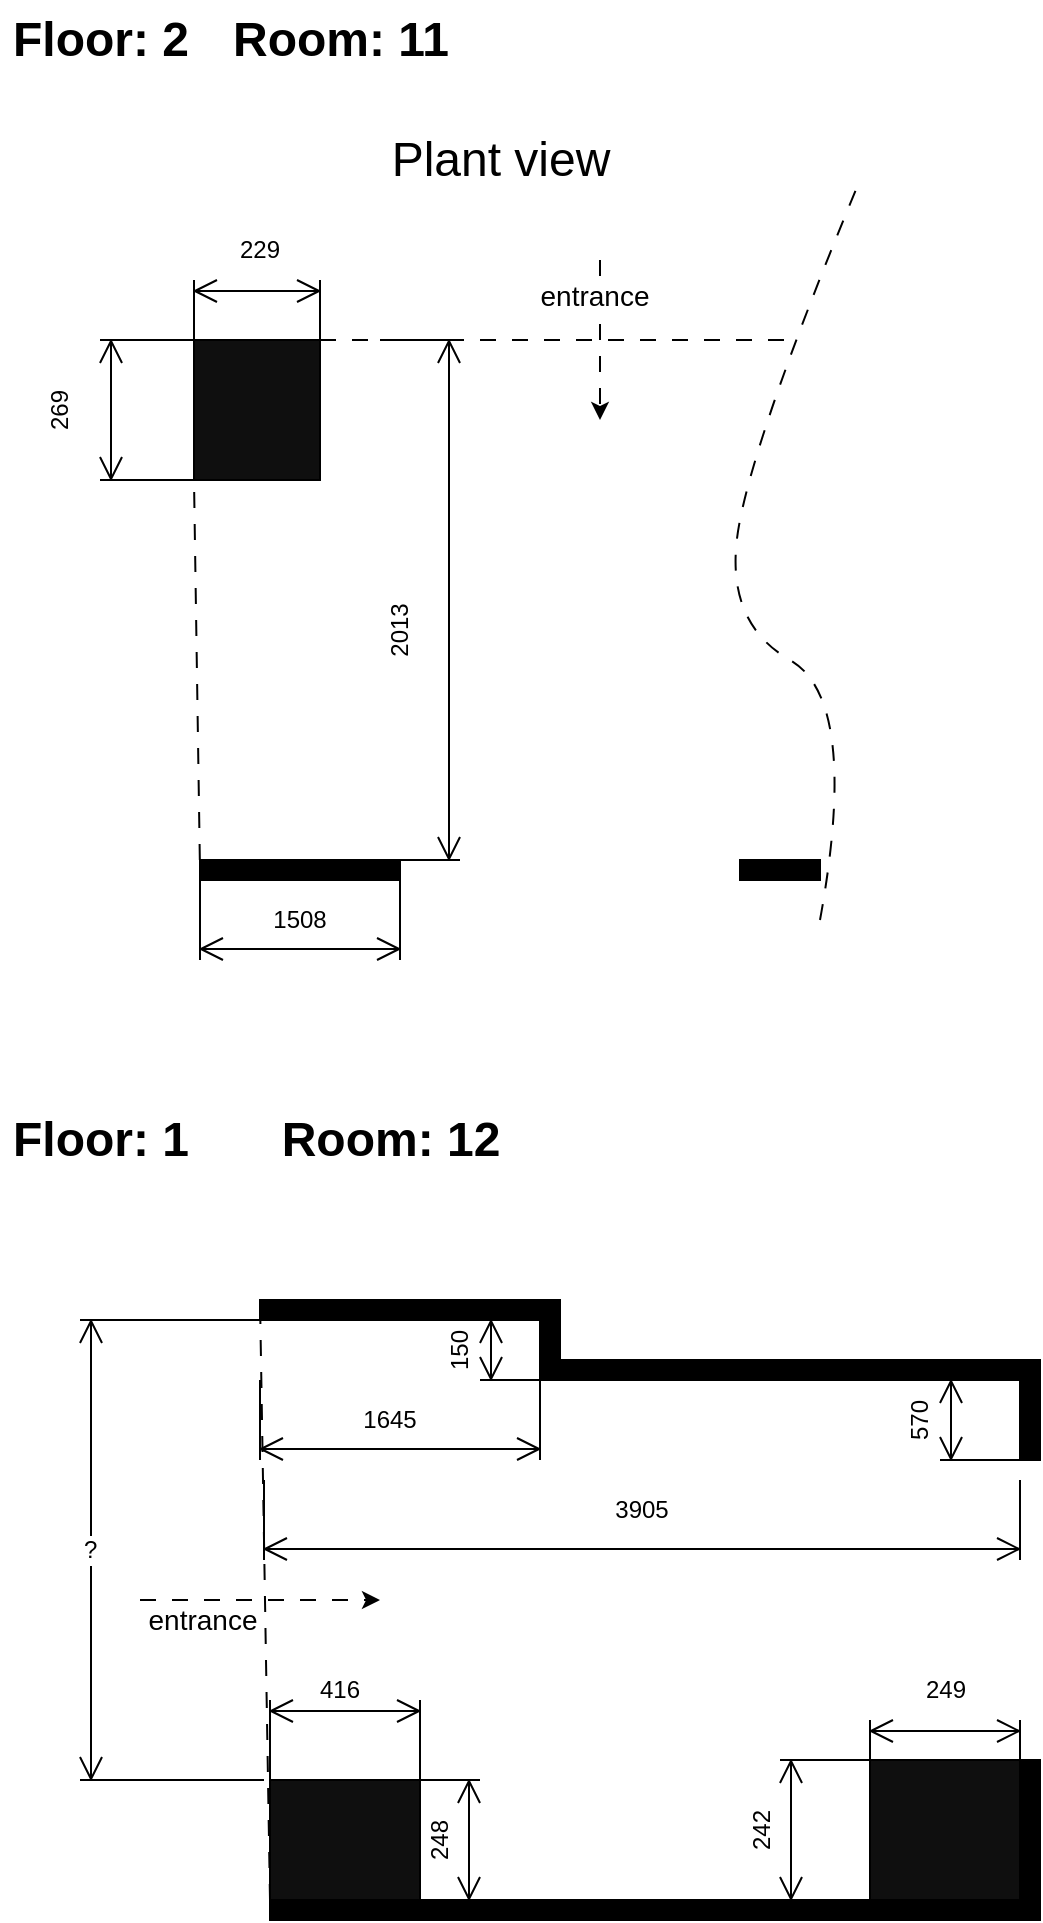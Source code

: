 <mxfile version="20.8.5" type="github">
  <diagram id="Hkj4WFlvK4-08UBy-HWi" name="Page-1">
    <mxGraphModel dx="1218" dy="785" grid="1" gridSize="10" guides="1" tooltips="1" connect="1" arrows="1" fold="1" page="1" pageScale="1" pageWidth="850" pageHeight="1100" math="0" shadow="0">
      <root>
        <mxCell id="0" />
        <mxCell id="1" parent="0" />
        <mxCell id="1bVyddex_vhO6T4n7lc5-1" value="Floor: 2" style="text;strokeColor=none;fillColor=none;html=1;fontSize=24;fontStyle=1;verticalAlign=middle;align=center;" parent="1" vertex="1">
          <mxGeometry x="40" y="40" width="100" height="40" as="geometry" />
        </mxCell>
        <mxCell id="1bVyddex_vhO6T4n7lc5-2" value="Room: 11" style="text;strokeColor=none;fillColor=none;html=1;fontSize=24;fontStyle=1;verticalAlign=middle;align=center;" parent="1" vertex="1">
          <mxGeometry x="160" y="40" width="100" height="40" as="geometry" />
        </mxCell>
        <mxCell id="1bVyddex_vhO6T4n7lc5-7" value="" style="verticalLabelPosition=bottom;html=1;verticalAlign=top;align=center;shape=mxgraph.floorplan.wall;fillColor=strokeColor;" parent="1" vertex="1">
          <mxGeometry x="410" y="470" width="40" height="10" as="geometry" />
        </mxCell>
        <mxCell id="1bVyddex_vhO6T4n7lc5-11" value="" style="verticalLabelPosition=bottom;html=1;verticalAlign=top;align=center;shape=mxgraph.floorplan.wall;fillColor=strokeColor;" parent="1" vertex="1">
          <mxGeometry x="140" y="470" width="100" height="10" as="geometry" />
        </mxCell>
        <mxCell id="1bVyddex_vhO6T4n7lc5-15" value="" style="rounded=0;whiteSpace=wrap;html=1;fillColor=#0F0F0F;" parent="1" vertex="1">
          <mxGeometry x="137" y="210" width="63" height="70" as="geometry" />
        </mxCell>
        <mxCell id="1bVyddex_vhO6T4n7lc5-17" value="Plant view" style="text;strokeColor=none;fillColor=none;html=1;fontSize=24;fontStyle=0;verticalAlign=middle;align=center;" parent="1" vertex="1">
          <mxGeometry x="240" y="100" width="100" height="40" as="geometry" />
        </mxCell>
        <mxCell id="1bVyddex_vhO6T4n7lc5-18" value="" style="endArrow=classic;html=1;rounded=0;dashed=1;dashPattern=8 8;" parent="1" edge="1">
          <mxGeometry width="50" height="50" relative="1" as="geometry">
            <mxPoint x="340" y="170" as="sourcePoint" />
            <mxPoint x="340" y="250" as="targetPoint" />
          </mxGeometry>
        </mxCell>
        <mxCell id="1bVyddex_vhO6T4n7lc5-19" value="entrance" style="edgeLabel;html=1;align=center;verticalAlign=middle;resizable=0;points=[];fontSize=14;" parent="1bVyddex_vhO6T4n7lc5-18" vertex="1" connectable="0">
          <mxGeometry x="-0.544" y="-3" relative="1" as="geometry">
            <mxPoint as="offset" />
          </mxGeometry>
        </mxCell>
        <mxCell id="1bVyddex_vhO6T4n7lc5-23" value="" style="shape=dimension;direction=west;whiteSpace=wrap;html=1;align=center;points=[];verticalAlign=top;spacingTop=-8;labelBackgroundColor=#ffffff;fillColor=#0F0F0F;" parent="1" vertex="1">
          <mxGeometry x="137" y="180" width="63" height="30" as="geometry" />
        </mxCell>
        <mxCell id="1bVyddex_vhO6T4n7lc5-24" value="" style="endArrow=none;dashed=1;html=1;rounded=0;dashPattern=8 8;exitX=1;exitY=0;exitDx=0;exitDy=0;" parent="1" source="1bVyddex_vhO6T4n7lc5-15" edge="1">
          <mxGeometry width="50" height="50" relative="1" as="geometry">
            <mxPoint x="470" y="330" as="sourcePoint" />
            <mxPoint x="440" y="210" as="targetPoint" />
          </mxGeometry>
        </mxCell>
        <mxCell id="1bVyddex_vhO6T4n7lc5-26" value="" style="endArrow=none;dashed=1;html=1;rounded=0;dashPattern=8 8;entryX=0;entryY=1;entryDx=0;entryDy=0;exitX=1;exitY=0.056;exitDx=0;exitDy=0;exitPerimeter=0;" parent="1" target="1bVyddex_vhO6T4n7lc5-15" edge="1">
          <mxGeometry width="50" height="50" relative="1" as="geometry">
            <mxPoint x="139.92" y="470" as="sourcePoint" />
            <mxPoint x="330" y="280" as="targetPoint" />
          </mxGeometry>
        </mxCell>
        <mxCell id="1bVyddex_vhO6T4n7lc5-28" value="" style="curved=1;endArrow=none;html=1;rounded=0;dashed=1;dashPattern=8 8;strokeColor=default;endFill=0;" parent="1" edge="1">
          <mxGeometry width="50" height="50" relative="1" as="geometry">
            <mxPoint x="450" y="500" as="sourcePoint" />
            <mxPoint x="470" y="130" as="targetPoint" />
            <Array as="points">
              <mxPoint x="470" y="390" />
              <mxPoint x="400" y="350" />
              <mxPoint x="420" y="250" />
            </Array>
          </mxGeometry>
        </mxCell>
        <mxCell id="1bVyddex_vhO6T4n7lc5-48" value="Floor: 1" style="text;strokeColor=none;fillColor=none;html=1;fontSize=24;fontStyle=1;verticalAlign=middle;align=center;" parent="1" vertex="1">
          <mxGeometry x="40" y="590" width="100" height="40" as="geometry" />
        </mxCell>
        <mxCell id="1bVyddex_vhO6T4n7lc5-49" value="Room: 12" style="text;strokeColor=none;fillColor=none;html=1;fontSize=24;fontStyle=1;verticalAlign=middle;align=center;" parent="1" vertex="1">
          <mxGeometry x="160" y="590" width="150" height="40" as="geometry" />
        </mxCell>
        <mxCell id="1bVyddex_vhO6T4n7lc5-57" value="" style="shape=dimension;whiteSpace=wrap;html=1;align=center;points=[];verticalAlign=bottom;spacingBottom=-5;labelBackgroundColor=#ffffff;fontSize=14;fillColor=#0F0F0F;" parent="1" vertex="1">
          <mxGeometry x="140" y="480" width="100" height="40" as="geometry" />
        </mxCell>
        <mxCell id="rwuE25mSVGRdJIp783XI-3" value="" style="shape=dimension;direction=north;whiteSpace=wrap;html=1;align=right;points=[];verticalAlign=middle;labelBackgroundColor=#ffffff;fontSize=14;fillColor=#0F0F0F;" parent="1" vertex="1">
          <mxGeometry x="230" y="210" width="40" height="260" as="geometry" />
        </mxCell>
        <mxCell id="rwuE25mSVGRdJIp783XI-4" value="" style="shape=dimension;direction=south;whiteSpace=wrap;html=1;align=left;points=[];verticalAlign=middle;labelBackgroundColor=#ffffff;fillColor=#0F0F0F;" parent="1" vertex="1">
          <mxGeometry x="90" y="210" width="50" height="70" as="geometry" />
        </mxCell>
        <mxCell id="rwuE25mSVGRdJIp783XI-10" value="" style="verticalLabelPosition=bottom;html=1;verticalAlign=top;align=center;shape=mxgraph.floorplan.wall;fillColor=strokeColor;" parent="1" vertex="1">
          <mxGeometry x="175" y="990" width="385" height="10" as="geometry" />
        </mxCell>
        <mxCell id="rwuE25mSVGRdJIp783XI-14" value="" style="endArrow=classic;html=1;rounded=0;dashed=1;dashPattern=8 8;" parent="1" edge="1">
          <mxGeometry width="50" height="50" relative="1" as="geometry">
            <mxPoint x="110" y="840" as="sourcePoint" />
            <mxPoint x="230" y="840" as="targetPoint" />
          </mxGeometry>
        </mxCell>
        <mxCell id="rwuE25mSVGRdJIp783XI-15" value="entrance" style="edgeLabel;html=1;align=center;verticalAlign=middle;resizable=0;points=[];fontSize=14;" parent="rwuE25mSVGRdJIp783XI-14" vertex="1" connectable="0">
          <mxGeometry x="-0.544" y="-3" relative="1" as="geometry">
            <mxPoint x="3" y="7" as="offset" />
          </mxGeometry>
        </mxCell>
        <mxCell id="rwuE25mSVGRdJIp783XI-23" value="" style="verticalLabelPosition=bottom;html=1;verticalAlign=top;align=center;shape=mxgraph.floorplan.wall;fillColor=strokeColor;direction=south;fontSize=14;" parent="1" vertex="1">
          <mxGeometry x="550" y="920" width="10" height="70" as="geometry" />
        </mxCell>
        <mxCell id="rwuE25mSVGRdJIp783XI-24" value="" style="verticalLabelPosition=bottom;html=1;verticalAlign=top;align=center;shape=mxgraph.floorplan.wall;fillColor=strokeColor;direction=south;fontSize=14;" parent="1" vertex="1">
          <mxGeometry x="550" y="730" width="10" height="40" as="geometry" />
        </mxCell>
        <mxCell id="rwuE25mSVGRdJIp783XI-25" value="" style="endArrow=none;dashed=1;html=1;rounded=0;dashPattern=8 8;strokeColor=default;fontSize=14;exitX=0;exitY=0;exitDx=0;exitDy=0;exitPerimeter=0;" parent="1" source="rwuE25mSVGRdJIp783XI-10" edge="1">
          <mxGeometry width="50" height="50" relative="1" as="geometry">
            <mxPoint x="195" y="880" as="sourcePoint" />
            <mxPoint x="170" y="690" as="targetPoint" />
          </mxGeometry>
        </mxCell>
        <mxCell id="rwuE25mSVGRdJIp783XI-26" value="" style="rounded=0;whiteSpace=wrap;html=1;fillColor=#0F0F0F;" parent="1" vertex="1">
          <mxGeometry x="475" y="920" width="75" height="70" as="geometry" />
        </mxCell>
        <mxCell id="rwuE25mSVGRdJIp783XI-27" value="" style="rounded=0;whiteSpace=wrap;html=1;fillColor=#0F0F0F;" parent="1" vertex="1">
          <mxGeometry x="175" y="930" width="75" height="60" as="geometry" />
        </mxCell>
        <mxCell id="rwuE25mSVGRdJIp783XI-29" value="" style="shape=dimension;direction=west;whiteSpace=wrap;html=1;align=center;points=[];verticalAlign=top;spacingTop=-8;labelBackgroundColor=#ffffff;fontSize=14;fillColor=#0F0F0F;" parent="1" vertex="1">
          <mxGeometry x="175" y="890" width="75" height="40" as="geometry" />
        </mxCell>
        <mxCell id="rwuE25mSVGRdJIp783XI-30" value="" style="shape=dimension;direction=west;whiteSpace=wrap;html=1;align=center;points=[];verticalAlign=top;spacingTop=-8;labelBackgroundColor=#ffffff;fontSize=14;fillColor=#0F0F0F;" parent="1" vertex="1">
          <mxGeometry x="475" y="900" width="75" height="60" as="geometry" />
        </mxCell>
        <mxCell id="rwuE25mSVGRdJIp783XI-31" value="" style="shape=dimension;direction=north;whiteSpace=wrap;html=1;align=right;points=[];verticalAlign=middle;labelBackgroundColor=#ffffff;fontSize=14;fillColor=#0F0F0F;" parent="1" vertex="1">
          <mxGeometry x="240" y="930" width="40" height="60" as="geometry" />
        </mxCell>
        <mxCell id="rwuE25mSVGRdJIp783XI-32" value="" style="shape=dimension;direction=south;whiteSpace=wrap;html=1;align=left;points=[];verticalAlign=middle;labelBackgroundColor=#ffffff;fontSize=14;fillColor=#0F0F0F;" parent="1" vertex="1">
          <mxGeometry x="430" y="920" width="75" height="70" as="geometry" />
        </mxCell>
        <mxCell id="gWkQIPcL1XroiFsO1PQK-1" value="229" style="text;html=1;strokeColor=none;fillColor=none;align=center;verticalAlign=middle;whiteSpace=wrap;rounded=0;" vertex="1" parent="1">
          <mxGeometry x="140" y="150" width="60" height="30" as="geometry" />
        </mxCell>
        <mxCell id="gWkQIPcL1XroiFsO1PQK-2" value="269" style="text;html=1;strokeColor=none;fillColor=none;align=center;verticalAlign=middle;whiteSpace=wrap;rounded=0;rotation=270;" vertex="1" parent="1">
          <mxGeometry x="40" y="230" width="60" height="30" as="geometry" />
        </mxCell>
        <mxCell id="gWkQIPcL1XroiFsO1PQK-3" value="2013" style="text;html=1;strokeColor=none;fillColor=none;align=center;verticalAlign=middle;whiteSpace=wrap;rounded=0;rotation=270;" vertex="1" parent="1">
          <mxGeometry x="210" y="340" width="60" height="30" as="geometry" />
        </mxCell>
        <mxCell id="gWkQIPcL1XroiFsO1PQK-4" value="1508" style="text;html=1;strokeColor=none;fillColor=none;align=center;verticalAlign=middle;whiteSpace=wrap;rounded=0;" vertex="1" parent="1">
          <mxGeometry x="160" y="485" width="60" height="30" as="geometry" />
        </mxCell>
        <mxCell id="gWkQIPcL1XroiFsO1PQK-6" value="" style="verticalLabelPosition=bottom;html=1;verticalAlign=top;align=center;shape=mxgraph.floorplan.wall;fillColor=strokeColor;" vertex="1" parent="1">
          <mxGeometry x="170" y="690" width="140" height="10" as="geometry" />
        </mxCell>
        <mxCell id="gWkQIPcL1XroiFsO1PQK-7" value="" style="verticalLabelPosition=bottom;html=1;verticalAlign=top;align=center;shape=mxgraph.floorplan.wall;fillColor=strokeColor;" vertex="1" parent="1">
          <mxGeometry x="310" y="720" width="250" height="10" as="geometry" />
        </mxCell>
        <mxCell id="gWkQIPcL1XroiFsO1PQK-8" value="" style="verticalLabelPosition=bottom;html=1;verticalAlign=top;align=center;shape=mxgraph.floorplan.wall;fillColor=strokeColor;direction=south;fontSize=14;" vertex="1" parent="1">
          <mxGeometry x="310" y="690" width="10" height="40" as="geometry" />
        </mxCell>
        <mxCell id="gWkQIPcL1XroiFsO1PQK-9" value="" style="shape=dimension;whiteSpace=wrap;html=1;align=center;points=[];verticalAlign=bottom;spacingBottom=-5;labelBackgroundColor=#ffffff" vertex="1" parent="1">
          <mxGeometry x="172" y="780" width="378" height="40" as="geometry" />
        </mxCell>
        <mxCell id="gWkQIPcL1XroiFsO1PQK-10" value="3905" style="text;html=1;strokeColor=none;fillColor=none;align=center;verticalAlign=middle;whiteSpace=wrap;rounded=0;" vertex="1" parent="1">
          <mxGeometry x="331" y="780" width="60" height="30" as="geometry" />
        </mxCell>
        <mxCell id="gWkQIPcL1XroiFsO1PQK-11" value="416" style="text;html=1;strokeColor=none;fillColor=none;align=center;verticalAlign=middle;whiteSpace=wrap;rounded=0;" vertex="1" parent="1">
          <mxGeometry x="180" y="870" width="60" height="30" as="geometry" />
        </mxCell>
        <mxCell id="gWkQIPcL1XroiFsO1PQK-12" value="249" style="text;html=1;strokeColor=none;fillColor=none;align=center;verticalAlign=middle;whiteSpace=wrap;rounded=0;" vertex="1" parent="1">
          <mxGeometry x="482.5" y="870" width="60" height="30" as="geometry" />
        </mxCell>
        <mxCell id="gWkQIPcL1XroiFsO1PQK-13" value="1645" style="text;html=1;strokeColor=none;fillColor=none;align=center;verticalAlign=middle;whiteSpace=wrap;rounded=0;" vertex="1" parent="1">
          <mxGeometry x="205" y="735" width="60" height="30" as="geometry" />
        </mxCell>
        <mxCell id="gWkQIPcL1XroiFsO1PQK-14" value="" style="shape=dimension;whiteSpace=wrap;html=1;align=center;points=[];verticalAlign=bottom;spacingBottom=-5;labelBackgroundColor=#ffffff" vertex="1" parent="1">
          <mxGeometry x="170" y="730" width="140" height="40" as="geometry" />
        </mxCell>
        <mxCell id="gWkQIPcL1XroiFsO1PQK-15" value="" style="shape=dimension;direction=south;whiteSpace=wrap;html=1;align=left;points=[];verticalAlign=middle;labelBackgroundColor=#ffffff" vertex="1" parent="1">
          <mxGeometry x="510" y="730" width="40" height="40" as="geometry" />
        </mxCell>
        <mxCell id="gWkQIPcL1XroiFsO1PQK-16" value="570" style="text;html=1;strokeColor=none;fillColor=none;align=center;verticalAlign=middle;whiteSpace=wrap;rounded=0;rotation=270;" vertex="1" parent="1">
          <mxGeometry x="470" y="735" width="60" height="30" as="geometry" />
        </mxCell>
        <mxCell id="gWkQIPcL1XroiFsO1PQK-17" value="?" style="shape=dimension;direction=south;whiteSpace=wrap;html=1;align=left;points=[];verticalAlign=middle;labelBackgroundColor=#ffffff" vertex="1" parent="1">
          <mxGeometry x="80" y="700" width="92" height="230" as="geometry" />
        </mxCell>
        <mxCell id="gWkQIPcL1XroiFsO1PQK-18" value="" style="shape=dimension;direction=south;whiteSpace=wrap;html=1;align=left;points=[];verticalAlign=middle;labelBackgroundColor=#ffffff" vertex="1" parent="1">
          <mxGeometry x="280" y="700" width="30" height="30" as="geometry" />
        </mxCell>
        <mxCell id="gWkQIPcL1XroiFsO1PQK-19" value="150" style="text;html=1;strokeColor=none;fillColor=none;align=center;verticalAlign=middle;whiteSpace=wrap;rounded=0;rotation=270;" vertex="1" parent="1">
          <mxGeometry x="240" y="700" width="60" height="30" as="geometry" />
        </mxCell>
        <mxCell id="gWkQIPcL1XroiFsO1PQK-20" value="248" style="text;html=1;strokeColor=none;fillColor=none;align=center;verticalAlign=middle;whiteSpace=wrap;rounded=0;rotation=270;" vertex="1" parent="1">
          <mxGeometry x="230" y="945" width="60" height="30" as="geometry" />
        </mxCell>
        <mxCell id="gWkQIPcL1XroiFsO1PQK-21" value="242" style="text;html=1;strokeColor=none;fillColor=none;align=center;verticalAlign=middle;whiteSpace=wrap;rounded=0;rotation=270;" vertex="1" parent="1">
          <mxGeometry x="391" y="940" width="60" height="30" as="geometry" />
        </mxCell>
      </root>
    </mxGraphModel>
  </diagram>
</mxfile>

